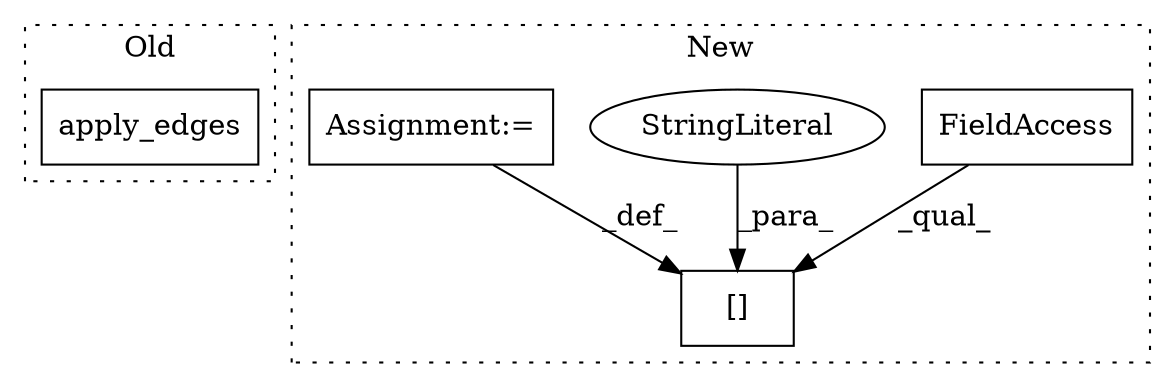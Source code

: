 digraph G {
subgraph cluster0 {
1 [label="apply_edges" a="32" s="2668,2750" l="12,1" shape="box"];
label = "Old";
style="dotted";
}
subgraph cluster1 {
2 [label="[]" a="2" s="2762,2783" l="13,1" shape="box"];
3 [label="FieldAccess" a="22" s="2762" l="12" shape="box"];
4 [label="StringLiteral" a="45" s="2775" l="8" shape="ellipse"];
5 [label="Assignment:=" a="7" s="2784" l="1" shape="box"];
label = "New";
style="dotted";
}
3 -> 2 [label="_qual_"];
4 -> 2 [label="_para_"];
5 -> 2 [label="_def_"];
}